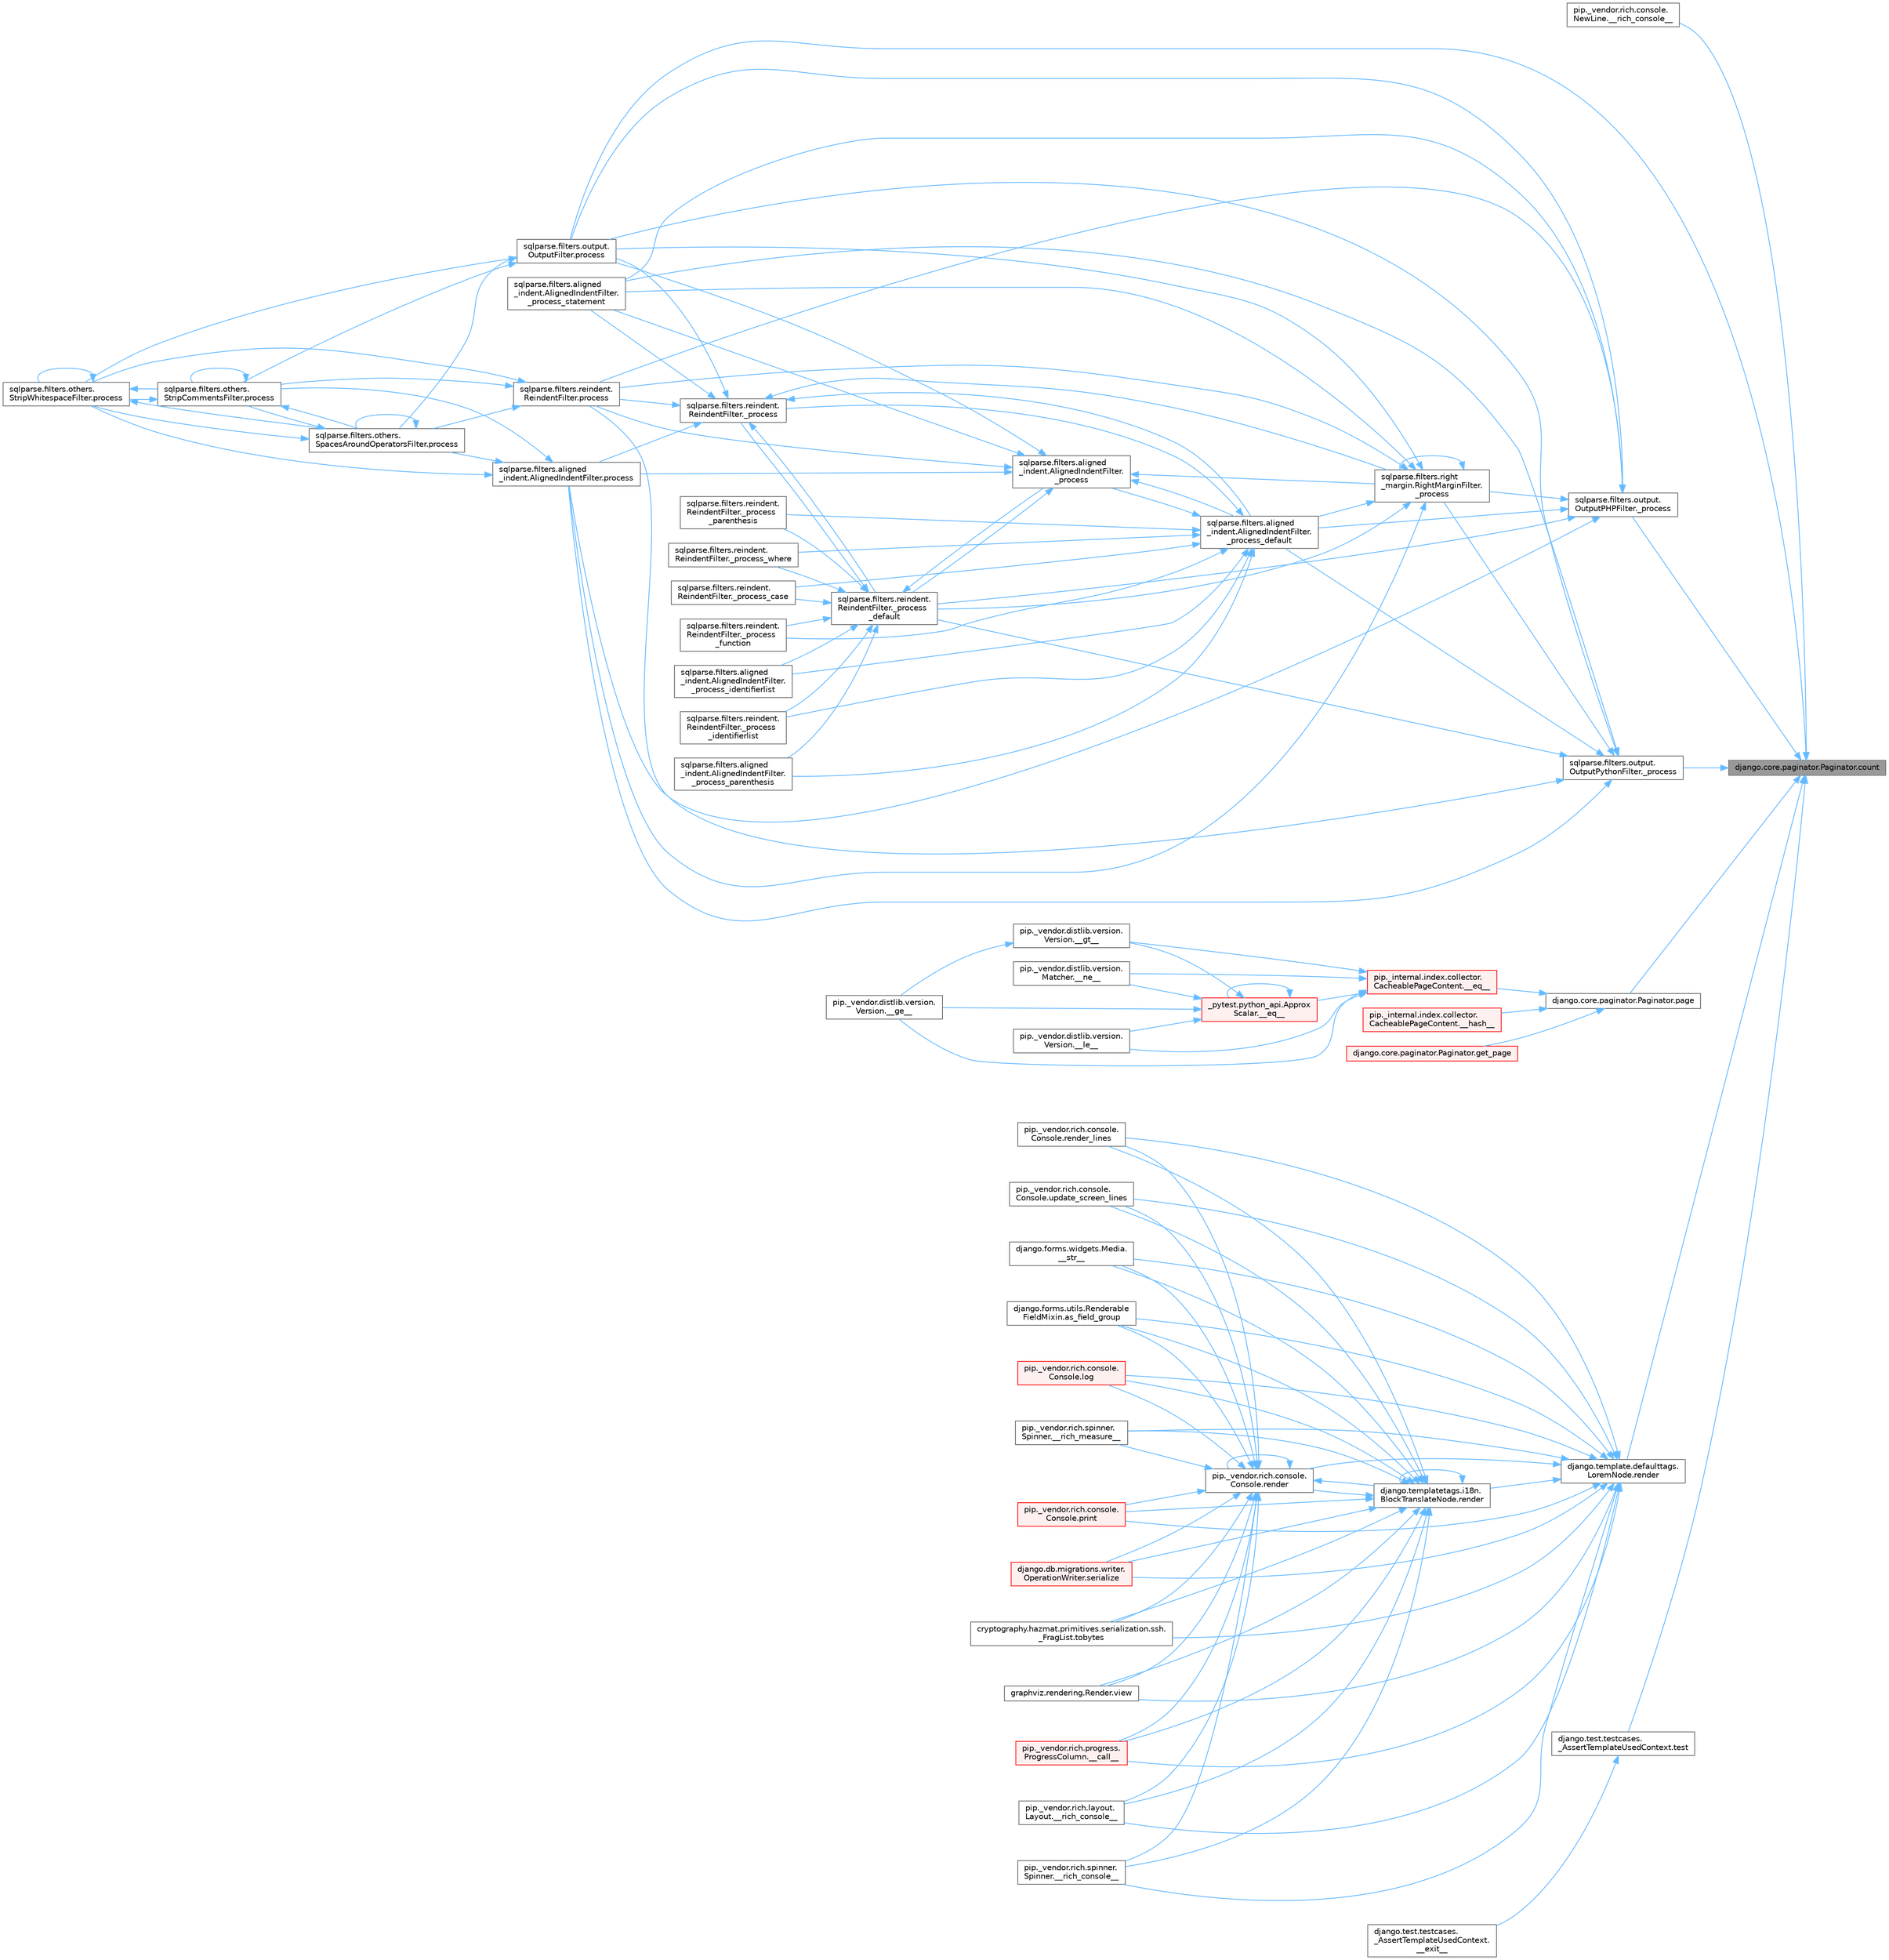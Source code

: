 digraph "django.core.paginator.Paginator.count"
{
 // LATEX_PDF_SIZE
  bgcolor="transparent";
  edge [fontname=Helvetica,fontsize=10,labelfontname=Helvetica,labelfontsize=10];
  node [fontname=Helvetica,fontsize=10,shape=box,height=0.2,width=0.4];
  rankdir="RL";
  Node1 [id="Node000001",label="django.core.paginator.Paginator.count",height=0.2,width=0.4,color="gray40", fillcolor="grey60", style="filled", fontcolor="black",tooltip=" "];
  Node1 -> Node2 [id="edge1_Node000001_Node000002",dir="back",color="steelblue1",style="solid",tooltip=" "];
  Node2 [id="Node000002",label="pip._vendor.rich.console.\lNewLine.__rich_console__",height=0.2,width=0.4,color="grey40", fillcolor="white", style="filled",URL="$classpip_1_1__vendor_1_1rich_1_1console_1_1_new_line.html#af856823f9fff100f23f9a5b22d9703c6",tooltip=" "];
  Node1 -> Node3 [id="edge2_Node000001_Node000003",dir="back",color="steelblue1",style="solid",tooltip=" "];
  Node3 [id="Node000003",label="sqlparse.filters.output.\lOutputPHPFilter._process",height=0.2,width=0.4,color="grey40", fillcolor="white", style="filled",URL="$classsqlparse_1_1filters_1_1output_1_1_output_p_h_p_filter.html#a04e946235754e1e1a0717a17a2ab7980",tooltip=" "];
  Node3 -> Node4 [id="edge3_Node000003_Node000004",dir="back",color="steelblue1",style="solid",tooltip=" "];
  Node4 [id="Node000004",label="sqlparse.filters.right\l_margin.RightMarginFilter.\l_process",height=0.2,width=0.4,color="grey40", fillcolor="white", style="filled",URL="$classsqlparse_1_1filters_1_1right__margin_1_1_right_margin_filter.html#a62b0707d94aff59b0fc1428eca96f6a9",tooltip=" "];
  Node4 -> Node4 [id="edge4_Node000004_Node000004",dir="back",color="steelblue1",style="solid",tooltip=" "];
  Node4 -> Node5 [id="edge5_Node000004_Node000005",dir="back",color="steelblue1",style="solid",tooltip=" "];
  Node5 [id="Node000005",label="sqlparse.filters.aligned\l_indent.AlignedIndentFilter.\l_process_default",height=0.2,width=0.4,color="grey40", fillcolor="white", style="filled",URL="$classsqlparse_1_1filters_1_1aligned__indent_1_1_aligned_indent_filter.html#a3ea4e4dfdbefcbe959c08542b0d53201",tooltip=" "];
  Node5 -> Node6 [id="edge6_Node000005_Node000006",dir="back",color="steelblue1",style="solid",tooltip=" "];
  Node6 [id="Node000006",label="sqlparse.filters.aligned\l_indent.AlignedIndentFilter.\l_process",height=0.2,width=0.4,color="grey40", fillcolor="white", style="filled",URL="$classsqlparse_1_1filters_1_1aligned__indent_1_1_aligned_indent_filter.html#ad998883fe7e7b68c6f4a789c37311b87",tooltip=" "];
  Node6 -> Node4 [id="edge7_Node000006_Node000004",dir="back",color="steelblue1",style="solid",tooltip=" "];
  Node6 -> Node5 [id="edge8_Node000006_Node000005",dir="back",color="steelblue1",style="solid",tooltip=" "];
  Node6 -> Node7 [id="edge9_Node000006_Node000007",dir="back",color="steelblue1",style="solid",tooltip=" "];
  Node7 [id="Node000007",label="sqlparse.filters.reindent.\lReindentFilter._process\l_default",height=0.2,width=0.4,color="grey40", fillcolor="white", style="filled",URL="$classsqlparse_1_1filters_1_1reindent_1_1_reindent_filter.html#a1c1a3a8db38895a336e3e44c9ce4dc14",tooltip=" "];
  Node7 -> Node6 [id="edge10_Node000007_Node000006",dir="back",color="steelblue1",style="solid",tooltip=" "];
  Node7 -> Node8 [id="edge11_Node000007_Node000008",dir="back",color="steelblue1",style="solid",tooltip=" "];
  Node8 [id="Node000008",label="sqlparse.filters.reindent.\lReindentFilter._process",height=0.2,width=0.4,color="grey40", fillcolor="white", style="filled",URL="$classsqlparse_1_1filters_1_1reindent_1_1_reindent_filter.html#aa8d7cd3a887a74b15b60245754c2f0ad",tooltip=" "];
  Node8 -> Node4 [id="edge12_Node000008_Node000004",dir="back",color="steelblue1",style="solid",tooltip=" "];
  Node8 -> Node5 [id="edge13_Node000008_Node000005",dir="back",color="steelblue1",style="solid",tooltip=" "];
  Node8 -> Node7 [id="edge14_Node000008_Node000007",dir="back",color="steelblue1",style="solid",tooltip=" "];
  Node8 -> Node9 [id="edge15_Node000008_Node000009",dir="back",color="steelblue1",style="solid",tooltip=" "];
  Node9 [id="Node000009",label="sqlparse.filters.aligned\l_indent.AlignedIndentFilter.\l_process_statement",height=0.2,width=0.4,color="grey40", fillcolor="white", style="filled",URL="$classsqlparse_1_1filters_1_1aligned__indent_1_1_aligned_indent_filter.html#a0dc0e7f7d4e057c4840e8b0830e2e31e",tooltip=" "];
  Node8 -> Node10 [id="edge16_Node000008_Node000010",dir="back",color="steelblue1",style="solid",tooltip=" "];
  Node10 [id="Node000010",label="sqlparse.filters.aligned\l_indent.AlignedIndentFilter.process",height=0.2,width=0.4,color="grey40", fillcolor="white", style="filled",URL="$classsqlparse_1_1filters_1_1aligned__indent_1_1_aligned_indent_filter.html#a932c29e956eedefc82ac8c90ac4a46e0",tooltip=" "];
  Node10 -> Node11 [id="edge17_Node000010_Node000011",dir="back",color="steelblue1",style="solid",tooltip=" "];
  Node11 [id="Node000011",label="sqlparse.filters.others.\lSpacesAroundOperatorsFilter.process",height=0.2,width=0.4,color="grey40", fillcolor="white", style="filled",URL="$classsqlparse_1_1filters_1_1others_1_1_spaces_around_operators_filter.html#a1a4308bab3c941f190c9aa6fa6d99492",tooltip=" "];
  Node11 -> Node11 [id="edge18_Node000011_Node000011",dir="back",color="steelblue1",style="solid",tooltip=" "];
  Node11 -> Node12 [id="edge19_Node000011_Node000012",dir="back",color="steelblue1",style="solid",tooltip=" "];
  Node12 [id="Node000012",label="sqlparse.filters.others.\lStripCommentsFilter.process",height=0.2,width=0.4,color="grey40", fillcolor="white", style="filled",URL="$classsqlparse_1_1filters_1_1others_1_1_strip_comments_filter.html#a7aeeca5b82a1b2768af6be530fbbd448",tooltip=" "];
  Node12 -> Node11 [id="edge20_Node000012_Node000011",dir="back",color="steelblue1",style="solid",tooltip=" "];
  Node12 -> Node12 [id="edge21_Node000012_Node000012",dir="back",color="steelblue1",style="solid",tooltip=" "];
  Node12 -> Node13 [id="edge22_Node000012_Node000013",dir="back",color="steelblue1",style="solid",tooltip=" "];
  Node13 [id="Node000013",label="sqlparse.filters.others.\lStripWhitespaceFilter.process",height=0.2,width=0.4,color="grey40", fillcolor="white", style="filled",URL="$classsqlparse_1_1filters_1_1others_1_1_strip_whitespace_filter.html#a6a736c7dd56d1257bede1672a9e3302b",tooltip=" "];
  Node13 -> Node11 [id="edge23_Node000013_Node000011",dir="back",color="steelblue1",style="solid",tooltip=" "];
  Node13 -> Node12 [id="edge24_Node000013_Node000012",dir="back",color="steelblue1",style="solid",tooltip=" "];
  Node13 -> Node13 [id="edge25_Node000013_Node000013",dir="back",color="steelblue1",style="solid",tooltip=" "];
  Node11 -> Node13 [id="edge26_Node000011_Node000013",dir="back",color="steelblue1",style="solid",tooltip=" "];
  Node10 -> Node12 [id="edge27_Node000010_Node000012",dir="back",color="steelblue1",style="solid",tooltip=" "];
  Node10 -> Node13 [id="edge28_Node000010_Node000013",dir="back",color="steelblue1",style="solid",tooltip=" "];
  Node8 -> Node14 [id="edge29_Node000008_Node000014",dir="back",color="steelblue1",style="solid",tooltip=" "];
  Node14 [id="Node000014",label="sqlparse.filters.output.\lOutputFilter.process",height=0.2,width=0.4,color="grey40", fillcolor="white", style="filled",URL="$classsqlparse_1_1filters_1_1output_1_1_output_filter.html#a3a3811380b4736898bf22188c02ac442",tooltip=" "];
  Node14 -> Node11 [id="edge30_Node000014_Node000011",dir="back",color="steelblue1",style="solid",tooltip=" "];
  Node14 -> Node12 [id="edge31_Node000014_Node000012",dir="back",color="steelblue1",style="solid",tooltip=" "];
  Node14 -> Node13 [id="edge32_Node000014_Node000013",dir="back",color="steelblue1",style="solid",tooltip=" "];
  Node8 -> Node15 [id="edge33_Node000008_Node000015",dir="back",color="steelblue1",style="solid",tooltip=" "];
  Node15 [id="Node000015",label="sqlparse.filters.reindent.\lReindentFilter.process",height=0.2,width=0.4,color="grey40", fillcolor="white", style="filled",URL="$classsqlparse_1_1filters_1_1reindent_1_1_reindent_filter.html#aee98c0fb7d6a3052e6c3c837f706830e",tooltip=" "];
  Node15 -> Node11 [id="edge34_Node000015_Node000011",dir="back",color="steelblue1",style="solid",tooltip=" "];
  Node15 -> Node12 [id="edge35_Node000015_Node000012",dir="back",color="steelblue1",style="solid",tooltip=" "];
  Node15 -> Node13 [id="edge36_Node000015_Node000013",dir="back",color="steelblue1",style="solid",tooltip=" "];
  Node7 -> Node16 [id="edge37_Node000007_Node000016",dir="back",color="steelblue1",style="solid",tooltip=" "];
  Node16 [id="Node000016",label="sqlparse.filters.reindent.\lReindentFilter._process_case",height=0.2,width=0.4,color="grey40", fillcolor="white", style="filled",URL="$classsqlparse_1_1filters_1_1reindent_1_1_reindent_filter.html#aa388d01e64872b26a75ecd643e04756d",tooltip=" "];
  Node7 -> Node17 [id="edge38_Node000007_Node000017",dir="back",color="steelblue1",style="solid",tooltip=" "];
  Node17 [id="Node000017",label="sqlparse.filters.reindent.\lReindentFilter._process\l_function",height=0.2,width=0.4,color="grey40", fillcolor="white", style="filled",URL="$classsqlparse_1_1filters_1_1reindent_1_1_reindent_filter.html#a4743aabf7578671b08c44758a79221a1",tooltip=" "];
  Node7 -> Node18 [id="edge39_Node000007_Node000018",dir="back",color="steelblue1",style="solid",tooltip=" "];
  Node18 [id="Node000018",label="sqlparse.filters.aligned\l_indent.AlignedIndentFilter.\l_process_identifierlist",height=0.2,width=0.4,color="grey40", fillcolor="white", style="filled",URL="$classsqlparse_1_1filters_1_1aligned__indent_1_1_aligned_indent_filter.html#abcb7771d6ec4e8b27547d32b6ed5a464",tooltip=" "];
  Node7 -> Node19 [id="edge40_Node000007_Node000019",dir="back",color="steelblue1",style="solid",tooltip=" "];
  Node19 [id="Node000019",label="sqlparse.filters.reindent.\lReindentFilter._process\l_identifierlist",height=0.2,width=0.4,color="grey40", fillcolor="white", style="filled",URL="$classsqlparse_1_1filters_1_1reindent_1_1_reindent_filter.html#a78569a89684b032ab25014f95ec08ca6",tooltip=" "];
  Node7 -> Node20 [id="edge41_Node000007_Node000020",dir="back",color="steelblue1",style="solid",tooltip=" "];
  Node20 [id="Node000020",label="sqlparse.filters.aligned\l_indent.AlignedIndentFilter.\l_process_parenthesis",height=0.2,width=0.4,color="grey40", fillcolor="white", style="filled",URL="$classsqlparse_1_1filters_1_1aligned__indent_1_1_aligned_indent_filter.html#a6434c8b95516841ceaa94618c9633ba8",tooltip=" "];
  Node7 -> Node21 [id="edge42_Node000007_Node000021",dir="back",color="steelblue1",style="solid",tooltip=" "];
  Node21 [id="Node000021",label="sqlparse.filters.reindent.\lReindentFilter._process\l_parenthesis",height=0.2,width=0.4,color="grey40", fillcolor="white", style="filled",URL="$classsqlparse_1_1filters_1_1reindent_1_1_reindent_filter.html#a9d47731036de8918efc549068ebb75c8",tooltip=" "];
  Node7 -> Node22 [id="edge43_Node000007_Node000022",dir="back",color="steelblue1",style="solid",tooltip=" "];
  Node22 [id="Node000022",label="sqlparse.filters.reindent.\lReindentFilter._process_where",height=0.2,width=0.4,color="grey40", fillcolor="white", style="filled",URL="$classsqlparse_1_1filters_1_1reindent_1_1_reindent_filter.html#a3c457b0c21ece405ff6e543b59dfc8a7",tooltip=" "];
  Node6 -> Node9 [id="edge44_Node000006_Node000009",dir="back",color="steelblue1",style="solid",tooltip=" "];
  Node6 -> Node10 [id="edge45_Node000006_Node000010",dir="back",color="steelblue1",style="solid",tooltip=" "];
  Node6 -> Node14 [id="edge46_Node000006_Node000014",dir="back",color="steelblue1",style="solid",tooltip=" "];
  Node6 -> Node15 [id="edge47_Node000006_Node000015",dir="back",color="steelblue1",style="solid",tooltip=" "];
  Node5 -> Node8 [id="edge48_Node000005_Node000008",dir="back",color="steelblue1",style="solid",tooltip=" "];
  Node5 -> Node16 [id="edge49_Node000005_Node000016",dir="back",color="steelblue1",style="solid",tooltip=" "];
  Node5 -> Node17 [id="edge50_Node000005_Node000017",dir="back",color="steelblue1",style="solid",tooltip=" "];
  Node5 -> Node18 [id="edge51_Node000005_Node000018",dir="back",color="steelblue1",style="solid",tooltip=" "];
  Node5 -> Node19 [id="edge52_Node000005_Node000019",dir="back",color="steelblue1",style="solid",tooltip=" "];
  Node5 -> Node20 [id="edge53_Node000005_Node000020",dir="back",color="steelblue1",style="solid",tooltip=" "];
  Node5 -> Node21 [id="edge54_Node000005_Node000021",dir="back",color="steelblue1",style="solid",tooltip=" "];
  Node5 -> Node22 [id="edge55_Node000005_Node000022",dir="back",color="steelblue1",style="solid",tooltip=" "];
  Node4 -> Node7 [id="edge56_Node000004_Node000007",dir="back",color="steelblue1",style="solid",tooltip=" "];
  Node4 -> Node9 [id="edge57_Node000004_Node000009",dir="back",color="steelblue1",style="solid",tooltip=" "];
  Node4 -> Node10 [id="edge58_Node000004_Node000010",dir="back",color="steelblue1",style="solid",tooltip=" "];
  Node4 -> Node14 [id="edge59_Node000004_Node000014",dir="back",color="steelblue1",style="solid",tooltip=" "];
  Node4 -> Node15 [id="edge60_Node000004_Node000015",dir="back",color="steelblue1",style="solid",tooltip=" "];
  Node3 -> Node5 [id="edge61_Node000003_Node000005",dir="back",color="steelblue1",style="solid",tooltip=" "];
  Node3 -> Node7 [id="edge62_Node000003_Node000007",dir="back",color="steelblue1",style="solid",tooltip=" "];
  Node3 -> Node9 [id="edge63_Node000003_Node000009",dir="back",color="steelblue1",style="solid",tooltip=" "];
  Node3 -> Node10 [id="edge64_Node000003_Node000010",dir="back",color="steelblue1",style="solid",tooltip=" "];
  Node3 -> Node14 [id="edge65_Node000003_Node000014",dir="back",color="steelblue1",style="solid",tooltip=" "];
  Node3 -> Node15 [id="edge66_Node000003_Node000015",dir="back",color="steelblue1",style="solid",tooltip=" "];
  Node1 -> Node23 [id="edge67_Node000001_Node000023",dir="back",color="steelblue1",style="solid",tooltip=" "];
  Node23 [id="Node000023",label="sqlparse.filters.output.\lOutputPythonFilter._process",height=0.2,width=0.4,color="grey40", fillcolor="white", style="filled",URL="$classsqlparse_1_1filters_1_1output_1_1_output_python_filter.html#a7c6321a8ac3f268ad06caf05f26a42f8",tooltip=" "];
  Node23 -> Node4 [id="edge68_Node000023_Node000004",dir="back",color="steelblue1",style="solid",tooltip=" "];
  Node23 -> Node5 [id="edge69_Node000023_Node000005",dir="back",color="steelblue1",style="solid",tooltip=" "];
  Node23 -> Node7 [id="edge70_Node000023_Node000007",dir="back",color="steelblue1",style="solid",tooltip=" "];
  Node23 -> Node9 [id="edge71_Node000023_Node000009",dir="back",color="steelblue1",style="solid",tooltip=" "];
  Node23 -> Node10 [id="edge72_Node000023_Node000010",dir="back",color="steelblue1",style="solid",tooltip=" "];
  Node23 -> Node14 [id="edge73_Node000023_Node000014",dir="back",color="steelblue1",style="solid",tooltip=" "];
  Node23 -> Node15 [id="edge74_Node000023_Node000015",dir="back",color="steelblue1",style="solid",tooltip=" "];
  Node1 -> Node24 [id="edge75_Node000001_Node000024",dir="back",color="steelblue1",style="solid",tooltip=" "];
  Node24 [id="Node000024",label="django.core.paginator.Paginator.page",height=0.2,width=0.4,color="grey40", fillcolor="white", style="filled",URL="$classdjango_1_1core_1_1paginator_1_1_paginator.html#a2d8525bdccebc06cd9df9b9ff52592a0",tooltip=" "];
  Node24 -> Node25 [id="edge76_Node000024_Node000025",dir="back",color="steelblue1",style="solid",tooltip=" "];
  Node25 [id="Node000025",label="pip._internal.index.collector.\lCacheablePageContent.__eq__",height=0.2,width=0.4,color="red", fillcolor="#FFF0F0", style="filled",URL="$classpip_1_1__internal_1_1index_1_1collector_1_1_cacheable_page_content.html#ae4a6ec0fc0d739f93c0dd7e0847d6b6c",tooltip=" "];
  Node25 -> Node26 [id="edge77_Node000025_Node000026",dir="back",color="steelblue1",style="solid",tooltip=" "];
  Node26 [id="Node000026",label="_pytest.python_api.Approx\lScalar.__eq__",height=0.2,width=0.4,color="red", fillcolor="#FFF0F0", style="filled",URL="$class__pytest_1_1python__api_1_1_approx_scalar.html#af4601ee4ca7409927f88c83ebfc3d923",tooltip=" "];
  Node26 -> Node26 [id="edge78_Node000026_Node000026",dir="back",color="steelblue1",style="solid",tooltip=" "];
  Node26 -> Node27 [id="edge79_Node000026_Node000027",dir="back",color="steelblue1",style="solid",tooltip=" "];
  Node27 [id="Node000027",label="pip._vendor.distlib.version.\lVersion.__ge__",height=0.2,width=0.4,color="grey40", fillcolor="white", style="filled",URL="$classpip_1_1__vendor_1_1distlib_1_1version_1_1_version.html#aa6b7b889cebc687ddb5ed9040d01b1ec",tooltip=" "];
  Node26 -> Node28 [id="edge80_Node000026_Node000028",dir="back",color="steelblue1",style="solid",tooltip=" "];
  Node28 [id="Node000028",label="pip._vendor.distlib.version.\lVersion.__gt__",height=0.2,width=0.4,color="grey40", fillcolor="white", style="filled",URL="$classpip_1_1__vendor_1_1distlib_1_1version_1_1_version.html#a51cf0c8da1bb6829173ff6861b10cb5f",tooltip=" "];
  Node28 -> Node27 [id="edge81_Node000028_Node000027",dir="back",color="steelblue1",style="solid",tooltip=" "];
  Node26 -> Node29 [id="edge82_Node000026_Node000029",dir="back",color="steelblue1",style="solid",tooltip=" "];
  Node29 [id="Node000029",label="pip._vendor.distlib.version.\lVersion.__le__",height=0.2,width=0.4,color="grey40", fillcolor="white", style="filled",URL="$classpip_1_1__vendor_1_1distlib_1_1version_1_1_version.html#ae5e2c5d9b76377e286fcf92a382cbb8b",tooltip=" "];
  Node26 -> Node30 [id="edge83_Node000026_Node000030",dir="back",color="steelblue1",style="solid",tooltip=" "];
  Node30 [id="Node000030",label="pip._vendor.distlib.version.\lMatcher.__ne__",height=0.2,width=0.4,color="grey40", fillcolor="white", style="filled",URL="$classpip_1_1__vendor_1_1distlib_1_1version_1_1_matcher.html#a24f8f8a4686bff3018fee5d22f4e02f1",tooltip=" "];
  Node25 -> Node27 [id="edge84_Node000025_Node000027",dir="back",color="steelblue1",style="solid",tooltip=" "];
  Node25 -> Node28 [id="edge85_Node000025_Node000028",dir="back",color="steelblue1",style="solid",tooltip=" "];
  Node25 -> Node29 [id="edge86_Node000025_Node000029",dir="back",color="steelblue1",style="solid",tooltip=" "];
  Node25 -> Node30 [id="edge87_Node000025_Node000030",dir="back",color="steelblue1",style="solid",tooltip=" "];
  Node24 -> Node34 [id="edge88_Node000024_Node000034",dir="back",color="steelblue1",style="solid",tooltip=" "];
  Node34 [id="Node000034",label="pip._internal.index.collector.\lCacheablePageContent.__hash__",height=0.2,width=0.4,color="red", fillcolor="#FFF0F0", style="filled",URL="$classpip_1_1__internal_1_1index_1_1collector_1_1_cacheable_page_content.html#a0c28009eb1cf943396846b1d66e4d740",tooltip=" "];
  Node24 -> Node37 [id="edge89_Node000024_Node000037",dir="back",color="steelblue1",style="solid",tooltip=" "];
  Node37 [id="Node000037",label="django.core.paginator.Paginator.get_page",height=0.2,width=0.4,color="red", fillcolor="#FFF0F0", style="filled",URL="$classdjango_1_1core_1_1paginator_1_1_paginator.html#a2b8b71b13e8c5e54ed799b91b89f5848",tooltip=" "];
  Node1 -> Node14 [id="edge90_Node000001_Node000014",dir="back",color="steelblue1",style="solid",tooltip=" "];
  Node1 -> Node40 [id="edge91_Node000001_Node000040",dir="back",color="steelblue1",style="solid",tooltip=" "];
  Node40 [id="Node000040",label="django.template.defaulttags.\lLoremNode.render",height=0.2,width=0.4,color="grey40", fillcolor="white", style="filled",URL="$classdjango_1_1template_1_1defaulttags_1_1_lorem_node.html#aa9ac6e64f495fe6a2d53e7e7e7a30bf5",tooltip=" "];
  Node40 -> Node41 [id="edge92_Node000040_Node000041",dir="back",color="steelblue1",style="solid",tooltip=" "];
  Node41 [id="Node000041",label="pip._vendor.rich.progress.\lProgressColumn.__call__",height=0.2,width=0.4,color="red", fillcolor="#FFF0F0", style="filled",URL="$classpip_1_1__vendor_1_1rich_1_1progress_1_1_progress_column.html#ae0c399be74222f949edb0fa5324cf6ea",tooltip=" "];
  Node40 -> Node44 [id="edge93_Node000040_Node000044",dir="back",color="steelblue1",style="solid",tooltip=" "];
  Node44 [id="Node000044",label="pip._vendor.rich.layout.\lLayout.__rich_console__",height=0.2,width=0.4,color="grey40", fillcolor="white", style="filled",URL="$classpip_1_1__vendor_1_1rich_1_1layout_1_1_layout.html#ac39cb3d17d2b0324ee1b0dada41a3ebd",tooltip=" "];
  Node40 -> Node45 [id="edge94_Node000040_Node000045",dir="back",color="steelblue1",style="solid",tooltip=" "];
  Node45 [id="Node000045",label="pip._vendor.rich.spinner.\lSpinner.__rich_console__",height=0.2,width=0.4,color="grey40", fillcolor="white", style="filled",URL="$classpip_1_1__vendor_1_1rich_1_1spinner_1_1_spinner.html#a6883d8dced19ac48d4dfc74f776357fd",tooltip=" "];
  Node40 -> Node46 [id="edge95_Node000040_Node000046",dir="back",color="steelblue1",style="solid",tooltip=" "];
  Node46 [id="Node000046",label="pip._vendor.rich.spinner.\lSpinner.__rich_measure__",height=0.2,width=0.4,color="grey40", fillcolor="white", style="filled",URL="$classpip_1_1__vendor_1_1rich_1_1spinner_1_1_spinner.html#a89745682c823c44a31bae8e8d07869f5",tooltip=" "];
  Node40 -> Node47 [id="edge96_Node000040_Node000047",dir="back",color="steelblue1",style="solid",tooltip=" "];
  Node47 [id="Node000047",label="django.forms.widgets.Media.\l__str__",height=0.2,width=0.4,color="grey40", fillcolor="white", style="filled",URL="$classdjango_1_1forms_1_1widgets_1_1_media.html#ae1651710548a7d9f14f036d035012d21",tooltip=" "];
  Node40 -> Node48 [id="edge97_Node000040_Node000048",dir="back",color="steelblue1",style="solid",tooltip=" "];
  Node48 [id="Node000048",label="django.forms.utils.Renderable\lFieldMixin.as_field_group",height=0.2,width=0.4,color="grey40", fillcolor="white", style="filled",URL="$classdjango_1_1forms_1_1utils_1_1_renderable_field_mixin.html#a1e9a1b4f790ea694431554267fd5d74c",tooltip=" "];
  Node40 -> Node49 [id="edge98_Node000040_Node000049",dir="back",color="steelblue1",style="solid",tooltip=" "];
  Node49 [id="Node000049",label="pip._vendor.rich.console.\lConsole.log",height=0.2,width=0.4,color="red", fillcolor="#FFF0F0", style="filled",URL="$classpip_1_1__vendor_1_1rich_1_1console_1_1_console.html#af9c77e39f9413fc2b134c60cfa23b0f1",tooltip=" "];
  Node40 -> Node441 [id="edge99_Node000040_Node000441",dir="back",color="steelblue1",style="solid",tooltip=" "];
  Node441 [id="Node000441",label="pip._vendor.rich.console.\lConsole.print",height=0.2,width=0.4,color="red", fillcolor="#FFF0F0", style="filled",URL="$classpip_1_1__vendor_1_1rich_1_1console_1_1_console.html#af954370cdbb49236b597f2c11064549d",tooltip=" "];
  Node40 -> Node523 [id="edge100_Node000040_Node000523",dir="back",color="steelblue1",style="solid",tooltip=" "];
  Node523 [id="Node000523",label="django.templatetags.i18n.\lBlockTranslateNode.render",height=0.2,width=0.4,color="grey40", fillcolor="white", style="filled",URL="$classdjango_1_1templatetags_1_1i18n_1_1_block_translate_node.html#aaf05bebfd02c1c4b676387ada0357832",tooltip=" "];
  Node523 -> Node41 [id="edge101_Node000523_Node000041",dir="back",color="steelblue1",style="solid",tooltip=" "];
  Node523 -> Node44 [id="edge102_Node000523_Node000044",dir="back",color="steelblue1",style="solid",tooltip=" "];
  Node523 -> Node45 [id="edge103_Node000523_Node000045",dir="back",color="steelblue1",style="solid",tooltip=" "];
  Node523 -> Node46 [id="edge104_Node000523_Node000046",dir="back",color="steelblue1",style="solid",tooltip=" "];
  Node523 -> Node47 [id="edge105_Node000523_Node000047",dir="back",color="steelblue1",style="solid",tooltip=" "];
  Node523 -> Node48 [id="edge106_Node000523_Node000048",dir="back",color="steelblue1",style="solid",tooltip=" "];
  Node523 -> Node49 [id="edge107_Node000523_Node000049",dir="back",color="steelblue1",style="solid",tooltip=" "];
  Node523 -> Node441 [id="edge108_Node000523_Node000441",dir="back",color="steelblue1",style="solid",tooltip=" "];
  Node523 -> Node523 [id="edge109_Node000523_Node000523",dir="back",color="steelblue1",style="solid",tooltip=" "];
  Node523 -> Node524 [id="edge110_Node000523_Node000524",dir="back",color="steelblue1",style="solid",tooltip=" "];
  Node524 [id="Node000524",label="pip._vendor.rich.console.\lConsole.render",height=0.2,width=0.4,color="grey40", fillcolor="white", style="filled",URL="$classpip_1_1__vendor_1_1rich_1_1console_1_1_console.html#a9551b8254c573105adde80622393a938",tooltip=" "];
  Node524 -> Node41 [id="edge111_Node000524_Node000041",dir="back",color="steelblue1",style="solid",tooltip=" "];
  Node524 -> Node44 [id="edge112_Node000524_Node000044",dir="back",color="steelblue1",style="solid",tooltip=" "];
  Node524 -> Node45 [id="edge113_Node000524_Node000045",dir="back",color="steelblue1",style="solid",tooltip=" "];
  Node524 -> Node46 [id="edge114_Node000524_Node000046",dir="back",color="steelblue1",style="solid",tooltip=" "];
  Node524 -> Node47 [id="edge115_Node000524_Node000047",dir="back",color="steelblue1",style="solid",tooltip=" "];
  Node524 -> Node48 [id="edge116_Node000524_Node000048",dir="back",color="steelblue1",style="solid",tooltip=" "];
  Node524 -> Node49 [id="edge117_Node000524_Node000049",dir="back",color="steelblue1",style="solid",tooltip=" "];
  Node524 -> Node441 [id="edge118_Node000524_Node000441",dir="back",color="steelblue1",style="solid",tooltip=" "];
  Node524 -> Node523 [id="edge119_Node000524_Node000523",dir="back",color="steelblue1",style="solid",tooltip=" "];
  Node524 -> Node524 [id="edge120_Node000524_Node000524",dir="back",color="steelblue1",style="solid",tooltip=" "];
  Node524 -> Node525 [id="edge121_Node000524_Node000525",dir="back",color="steelblue1",style="solid",tooltip=" "];
  Node525 [id="Node000525",label="pip._vendor.rich.console.\lConsole.render_lines",height=0.2,width=0.4,color="grey40", fillcolor="white", style="filled",URL="$classpip_1_1__vendor_1_1rich_1_1console_1_1_console.html#a5818808a49db20c5bee6986425f96f14",tooltip=" "];
  Node524 -> Node526 [id="edge122_Node000524_Node000526",dir="back",color="steelblue1",style="solid",tooltip=" "];
  Node526 [id="Node000526",label="django.db.migrations.writer.\lOperationWriter.serialize",height=0.2,width=0.4,color="red", fillcolor="#FFF0F0", style="filled",URL="$classdjango_1_1db_1_1migrations_1_1writer_1_1_operation_writer.html#a866e8d13e1c54a35d74e9a6b0383b2f8",tooltip=" "];
  Node524 -> Node598 [id="edge123_Node000524_Node000598",dir="back",color="steelblue1",style="solid",tooltip=" "];
  Node598 [id="Node000598",label="cryptography.hazmat.primitives.serialization.ssh.\l_FragList.tobytes",height=0.2,width=0.4,color="grey40", fillcolor="white", style="filled",URL="$classcryptography_1_1hazmat_1_1primitives_1_1serialization_1_1ssh_1_1___frag_list.html#a195dd4e7c741624829a13af53fa3de38",tooltip=" "];
  Node524 -> Node599 [id="edge124_Node000524_Node000599",dir="back",color="steelblue1",style="solid",tooltip=" "];
  Node599 [id="Node000599",label="pip._vendor.rich.console.\lConsole.update_screen_lines",height=0.2,width=0.4,color="grey40", fillcolor="white", style="filled",URL="$classpip_1_1__vendor_1_1rich_1_1console_1_1_console.html#a21cfe5af86ec7533f23d45fe2969817e",tooltip=" "];
  Node524 -> Node600 [id="edge125_Node000524_Node000600",dir="back",color="steelblue1",style="solid",tooltip=" "];
  Node600 [id="Node000600",label="graphviz.rendering.Render.view",height=0.2,width=0.4,color="grey40", fillcolor="white", style="filled",URL="$classgraphviz_1_1rendering_1_1_render.html#a53169c422996b9a7e92b5580c13914e2",tooltip=" "];
  Node523 -> Node525 [id="edge126_Node000523_Node000525",dir="back",color="steelblue1",style="solid",tooltip=" "];
  Node523 -> Node526 [id="edge127_Node000523_Node000526",dir="back",color="steelblue1",style="solid",tooltip=" "];
  Node523 -> Node598 [id="edge128_Node000523_Node000598",dir="back",color="steelblue1",style="solid",tooltip=" "];
  Node523 -> Node599 [id="edge129_Node000523_Node000599",dir="back",color="steelblue1",style="solid",tooltip=" "];
  Node523 -> Node600 [id="edge130_Node000523_Node000600",dir="back",color="steelblue1",style="solid",tooltip=" "];
  Node40 -> Node524 [id="edge131_Node000040_Node000524",dir="back",color="steelblue1",style="solid",tooltip=" "];
  Node40 -> Node525 [id="edge132_Node000040_Node000525",dir="back",color="steelblue1",style="solid",tooltip=" "];
  Node40 -> Node526 [id="edge133_Node000040_Node000526",dir="back",color="steelblue1",style="solid",tooltip=" "];
  Node40 -> Node598 [id="edge134_Node000040_Node000598",dir="back",color="steelblue1",style="solid",tooltip=" "];
  Node40 -> Node599 [id="edge135_Node000040_Node000599",dir="back",color="steelblue1",style="solid",tooltip=" "];
  Node40 -> Node600 [id="edge136_Node000040_Node000600",dir="back",color="steelblue1",style="solid",tooltip=" "];
  Node1 -> Node1201 [id="edge137_Node000001_Node001201",dir="back",color="steelblue1",style="solid",tooltip=" "];
  Node1201 [id="Node001201",label="django.test.testcases.\l_AssertTemplateUsedContext.test",height=0.2,width=0.4,color="grey40", fillcolor="white", style="filled",URL="$classdjango_1_1test_1_1testcases_1_1___assert_template_used_context.html#a4976e82d5cfd983903b21ec58341688b",tooltip=" "];
  Node1201 -> Node1124 [id="edge138_Node001201_Node001124",dir="back",color="steelblue1",style="solid",tooltip=" "];
  Node1124 [id="Node001124",label="django.test.testcases.\l_AssertTemplateUsedContext.\l__exit__",height=0.2,width=0.4,color="grey40", fillcolor="white", style="filled",URL="$classdjango_1_1test_1_1testcases_1_1___assert_template_used_context.html#add52b80bfae381cb2ca3a753eb43ba10",tooltip=" "];
}
